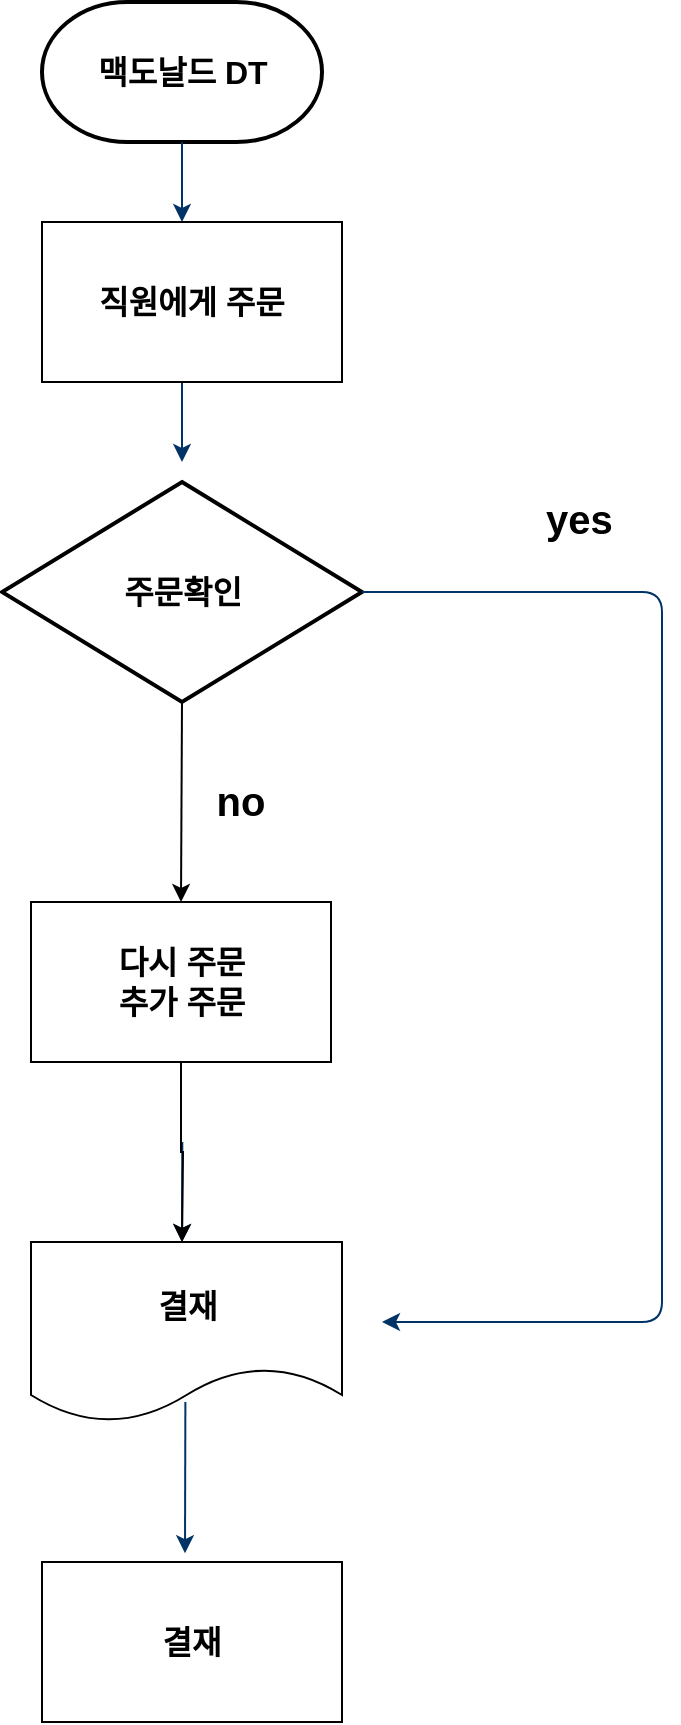 <mxfile version="20.2.7" type="github">
  <diagram id="6a731a19-8d31-9384-78a2-239565b7b9f0" name="Page-1">
    <mxGraphModel dx="1724" dy="854" grid="1" gridSize="10" guides="1" tooltips="1" connect="1" arrows="1" fold="1" page="1" pageScale="1" pageWidth="1169" pageHeight="827" background="none" math="0" shadow="0">
      <root>
        <mxCell id="0" />
        <mxCell id="1" parent="0" />
        <mxCell id="2" value="&lt;b&gt;&lt;font style=&quot;font-size: 16px;&quot;&gt;맥도날드 DT&lt;/font&gt;&lt;/b&gt;" style="shape=mxgraph.flowchart.terminator;strokeWidth=2;gradientColor=none;gradientDirection=north;fontStyle=0;html=1;" parent="1" vertex="1">
          <mxGeometry x="250" y="20" width="140" height="70" as="geometry" />
        </mxCell>
        <mxCell id="6" value="&lt;font style=&quot;font-size: 16px;&quot;&gt;&lt;b&gt;주문확인&lt;/b&gt;&lt;/font&gt;" style="shape=mxgraph.flowchart.decision;strokeWidth=2;gradientColor=none;gradientDirection=north;fontStyle=0;html=1;" parent="1" vertex="1">
          <mxGeometry x="230" y="260" width="180" height="110" as="geometry" />
        </mxCell>
        <mxCell id="7" style="fontStyle=1;strokeColor=#003366;strokeWidth=1;html=1;" parent="1" source="2" edge="1">
          <mxGeometry relative="1" as="geometry">
            <mxPoint x="320" y="130" as="targetPoint" />
          </mxGeometry>
        </mxCell>
        <mxCell id="8" style="fontStyle=1;strokeColor=#003366;strokeWidth=1;html=1;" parent="1" edge="1">
          <mxGeometry relative="1" as="geometry">
            <mxPoint x="320" y="210" as="sourcePoint" />
            <mxPoint x="320" y="250" as="targetPoint" />
          </mxGeometry>
        </mxCell>
        <mxCell id="10" value="" style="edgeStyle=elbowEdgeStyle;elbow=horizontal;exitX=1;exitY=0.5;exitPerimeter=0;fontStyle=1;strokeColor=#003366;strokeWidth=1;html=1;" parent="1" source="6" edge="1">
          <mxGeometry x="381" y="28.5" width="100" height="100" as="geometry">
            <mxPoint x="750" y="447" as="sourcePoint" />
            <mxPoint x="420" y="680" as="targetPoint" />
            <Array as="points">
              <mxPoint x="560" y="510" />
              <mxPoint x="545" y="400" />
            </Array>
          </mxGeometry>
        </mxCell>
        <mxCell id="11" value="&lt;font style=&quot;font-size: 20px;&quot;&gt;&lt;b&gt;yes&lt;/b&gt;&lt;/font&gt;" style="text;fontStyle=0;html=1;strokeColor=none;gradientColor=none;fillColor=none;strokeWidth=2;" parent="1" vertex="1">
          <mxGeometry x="500" y="260" width="40" height="26" as="geometry" />
        </mxCell>
        <mxCell id="14" value="&lt;b&gt;&lt;font style=&quot;font-size: 20px;&quot;&gt;no&lt;/font&gt;&lt;/b&gt;" style="text;fontStyle=0;html=1;strokeColor=none;gradientColor=none;fillColor=none;strokeWidth=2;align=center;" parent="1" vertex="1">
          <mxGeometry x="329" y="401" width="40" height="26" as="geometry" />
        </mxCell>
        <mxCell id="17" value="" style="edgeStyle=elbowEdgeStyle;elbow=horizontal;fontStyle=1;strokeColor=#003366;strokeWidth=1;html=1;" parent="1" edge="1">
          <mxGeometry width="100" height="100" as="geometry">
            <mxPoint x="320.154" y="590" as="sourcePoint" />
            <mxPoint x="320.154" y="640" as="targetPoint" />
          </mxGeometry>
        </mxCell>
        <mxCell id="21" value="" style="edgeStyle=elbowEdgeStyle;elbow=horizontal;entryX=0.5;entryY=0.195;entryPerimeter=0;fontStyle=1;strokeColor=#003366;strokeWidth=1;html=1;" parent="1" edge="1">
          <mxGeometry width="100" height="100" as="geometry">
            <mxPoint x="321.692" y="720" as="sourcePoint" />
            <mxPoint x="321.0" y="795.6" as="targetPoint" />
          </mxGeometry>
        </mxCell>
        <mxCell id="uveEhZ---t4RCPkg9VHz-55" value="&lt;b&gt;&lt;font style=&quot;font-size: 16px;&quot;&gt;직원에게 주문&lt;/font&gt;&lt;/b&gt;" style="rounded=0;whiteSpace=wrap;html=1;" vertex="1" parent="1">
          <mxGeometry x="250" y="130" width="150" height="80" as="geometry" />
        </mxCell>
        <mxCell id="uveEhZ---t4RCPkg9VHz-61" value="" style="edgeStyle=orthogonalEdgeStyle;rounded=0;orthogonalLoop=1;jettySize=auto;html=1;" edge="1" parent="1" source="uveEhZ---t4RCPkg9VHz-56">
          <mxGeometry relative="1" as="geometry">
            <mxPoint x="320" y="640" as="targetPoint" />
          </mxGeometry>
        </mxCell>
        <mxCell id="uveEhZ---t4RCPkg9VHz-56" value="&lt;b style=&quot;font-size: 16px;&quot;&gt;다시 주문&lt;br&gt;추가 주문&lt;/b&gt;" style="rounded=0;whiteSpace=wrap;html=1;" vertex="1" parent="1">
          <mxGeometry x="244.5" y="470" width="150" height="80" as="geometry" />
        </mxCell>
        <mxCell id="uveEhZ---t4RCPkg9VHz-62" value="&lt;font style=&quot;font-size: 16px;&quot;&gt;&lt;b&gt;결재&lt;/b&gt;&lt;/font&gt;" style="rounded=0;whiteSpace=wrap;html=1;" vertex="1" parent="1">
          <mxGeometry x="250" y="800" width="150" height="80" as="geometry" />
        </mxCell>
        <mxCell id="uveEhZ---t4RCPkg9VHz-65" value="" style="endArrow=classic;html=1;rounded=0;fontSize=16;exitX=0.5;exitY=1;exitDx=0;exitDy=0;exitPerimeter=0;entryX=0.5;entryY=0;entryDx=0;entryDy=0;" edge="1" parent="1" source="6" target="uveEhZ---t4RCPkg9VHz-56">
          <mxGeometry width="50" height="50" relative="1" as="geometry">
            <mxPoint x="410" y="370" as="sourcePoint" />
            <mxPoint x="460" y="320" as="targetPoint" />
          </mxGeometry>
        </mxCell>
        <mxCell id="uveEhZ---t4RCPkg9VHz-66" value="&lt;b&gt;결재&lt;/b&gt;" style="shape=document;whiteSpace=wrap;html=1;boundedLbl=1;fontSize=16;" vertex="1" parent="1">
          <mxGeometry x="244.5" y="640" width="155.5" height="90" as="geometry" />
        </mxCell>
      </root>
    </mxGraphModel>
  </diagram>
</mxfile>
